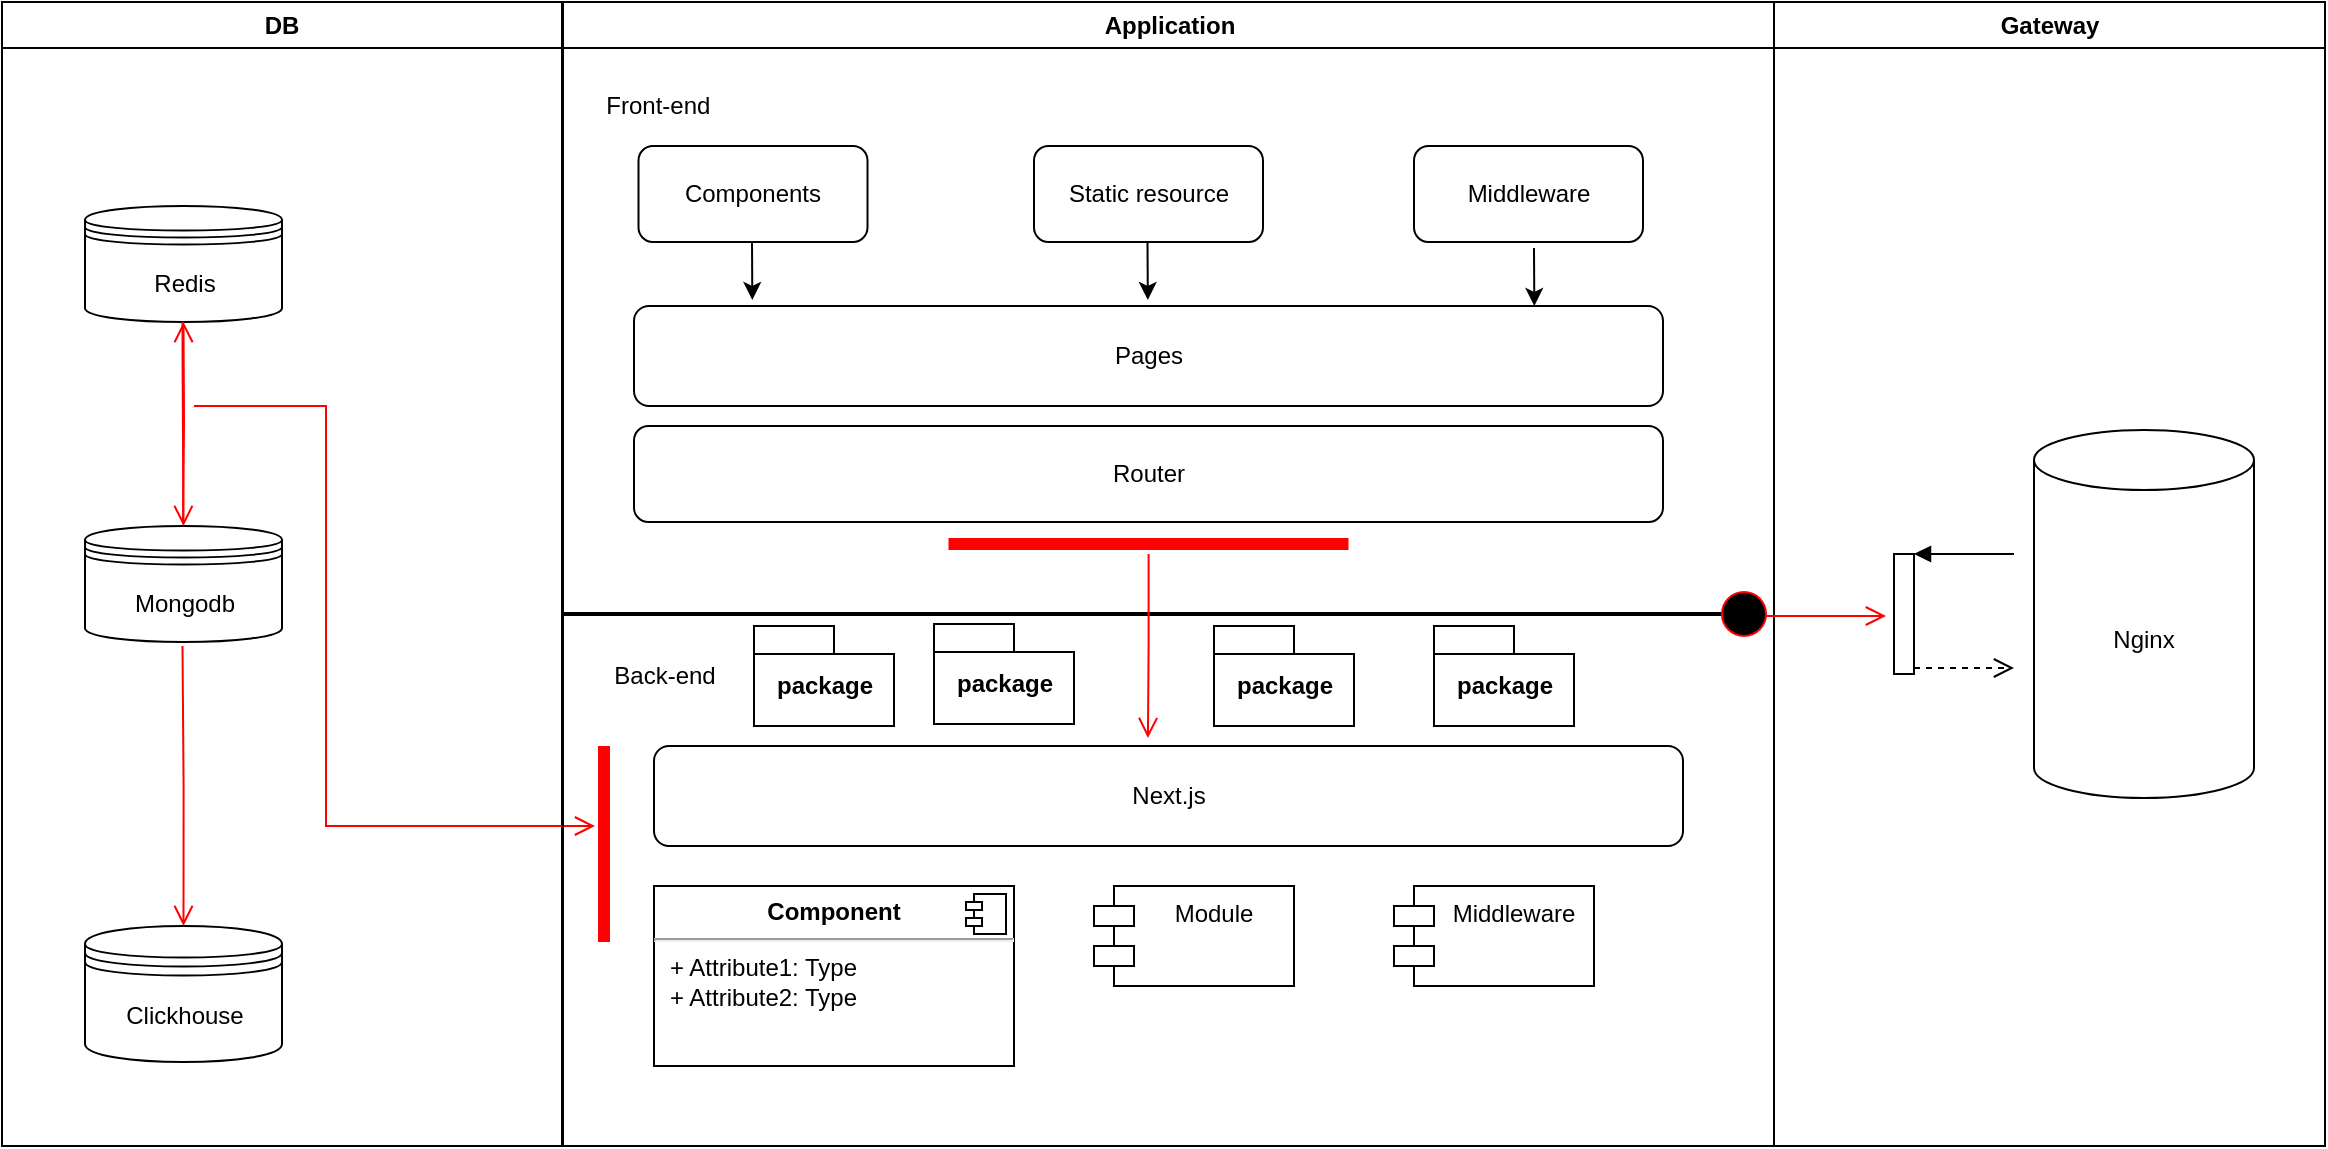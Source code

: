 <mxfile version="20.2.3" type="github">
  <diagram name="Page-1" id="e7e014a7-5840-1c2e-5031-d8a46d1fe8dd">
    <mxGraphModel dx="2006" dy="1128" grid="1" gridSize="10" guides="1" tooltips="1" connect="1" arrows="1" fold="1" page="1" pageScale="1" pageWidth="1920" pageHeight="1200" background="none" math="0" shadow="0">
      <root>
        <mxCell id="0" />
        <mxCell id="1" parent="0" />
        <mxCell id="2" value="DB" style="swimlane;whiteSpace=wrap" parent="1" vertex="1">
          <mxGeometry x="164" y="128" width="280" height="572" as="geometry" />
        </mxCell>
        <mxCell id="wkmeNPRVQZwcSyjmbqJn-61" value="Mongodb" style="shape=datastore;whiteSpace=wrap;html=1;" vertex="1" parent="2">
          <mxGeometry x="41.5" y="262" width="98.5" height="58" as="geometry" />
        </mxCell>
        <mxCell id="wkmeNPRVQZwcSyjmbqJn-62" value="Clickhouse" style="shape=datastore;whiteSpace=wrap;html=1;" vertex="1" parent="2">
          <mxGeometry x="41.5" y="462" width="98.5" height="68" as="geometry" />
        </mxCell>
        <mxCell id="wkmeNPRVQZwcSyjmbqJn-63" value="Redis" style="shape=datastore;whiteSpace=wrap;html=1;" vertex="1" parent="2">
          <mxGeometry x="41.5" y="102" width="98.5" height="58" as="geometry" />
        </mxCell>
        <mxCell id="wkmeNPRVQZwcSyjmbqJn-123" value="" style="edgeStyle=orthogonalEdgeStyle;html=1;verticalAlign=bottom;endArrow=open;endSize=8;strokeColor=#ff0000;rounded=0;entryX=0.5;entryY=0;entryDx=0;entryDy=0;" edge="1" parent="2">
          <mxGeometry relative="1" as="geometry">
            <mxPoint x="90.75" y="262" as="targetPoint" />
            <mxPoint x="90.25" y="160" as="sourcePoint" />
            <Array as="points">
              <mxPoint x="90" y="182" />
              <mxPoint x="90" y="182" />
            </Array>
          </mxGeometry>
        </mxCell>
        <mxCell id="wkmeNPRVQZwcSyjmbqJn-127" value="" style="edgeStyle=orthogonalEdgeStyle;html=1;verticalAlign=bottom;endArrow=open;endSize=8;strokeColor=#ff0000;rounded=0;entryX=0.5;entryY=0;entryDx=0;entryDy=0;" edge="1" parent="2" target="wkmeNPRVQZwcSyjmbqJn-62">
          <mxGeometry relative="1" as="geometry">
            <mxPoint x="90.25" y="382" as="targetPoint" />
            <mxPoint x="90.25" y="322" as="sourcePoint" />
          </mxGeometry>
        </mxCell>
        <mxCell id="wkmeNPRVQZwcSyjmbqJn-136" value="" style="edgeStyle=orthogonalEdgeStyle;html=1;verticalAlign=bottom;endArrow=open;endSize=8;strokeColor=#ff0000;rounded=0;" edge="1" parent="2" target="wkmeNPRVQZwcSyjmbqJn-63">
          <mxGeometry relative="1" as="geometry">
            <mxPoint x="101.5" y="169" as="targetPoint" />
            <mxPoint x="90.5" y="261" as="sourcePoint" />
          </mxGeometry>
        </mxCell>
        <mxCell id="wkmeNPRVQZwcSyjmbqJn-138" value="" style="edgeStyle=orthogonalEdgeStyle;html=1;align=left;verticalAlign=bottom;endArrow=open;endSize=8;strokeColor=#ff0000;rounded=0;" edge="1" parent="2">
          <mxGeometry x="-1" relative="1" as="geometry">
            <mxPoint x="296.5" y="412" as="targetPoint" />
            <mxPoint x="96" y="202" as="sourcePoint" />
            <Array as="points">
              <mxPoint x="162" y="202" />
              <mxPoint x="162" y="412" />
              <mxPoint x="296" y="412" />
            </Array>
          </mxGeometry>
        </mxCell>
        <mxCell id="3" value="Application" style="swimlane;whiteSpace=wrap" parent="1" vertex="1">
          <mxGeometry x="444.5" y="128" width="605.5" height="572" as="geometry" />
        </mxCell>
        <mxCell id="wkmeNPRVQZwcSyjmbqJn-80" value="" style="line;strokeWidth=2;html=1;" vertex="1" parent="3">
          <mxGeometry y="301" width="590" height="10" as="geometry" />
        </mxCell>
        <mxCell id="wkmeNPRVQZwcSyjmbqJn-81" value="&amp;nbsp;Front-end" style="text;html=1;align=center;verticalAlign=middle;resizable=0;points=[];autosize=1;strokeColor=none;fillColor=none;" vertex="1" parent="3">
          <mxGeometry x="5.5" y="37" width="80" height="30" as="geometry" />
        </mxCell>
        <mxCell id="wkmeNPRVQZwcSyjmbqJn-82" value="Back-end" style="text;html=1;align=center;verticalAlign=middle;resizable=0;points=[];autosize=1;strokeColor=none;fillColor=none;" vertex="1" parent="3">
          <mxGeometry x="15.5" y="322" width="70" height="30" as="geometry" />
        </mxCell>
        <mxCell id="wkmeNPRVQZwcSyjmbqJn-84" value="Components" style="rounded=1;whiteSpace=wrap;html=1;" vertex="1" parent="3">
          <mxGeometry x="37.75" y="72" width="114.5" height="48" as="geometry" />
        </mxCell>
        <mxCell id="wkmeNPRVQZwcSyjmbqJn-85" value="Pages" style="rounded=1;whiteSpace=wrap;html=1;" vertex="1" parent="3">
          <mxGeometry x="35.5" y="152" width="514.5" height="50" as="geometry" />
        </mxCell>
        <mxCell id="wkmeNPRVQZwcSyjmbqJn-86" value="Static resource" style="rounded=1;whiteSpace=wrap;html=1;" vertex="1" parent="3">
          <mxGeometry x="235.5" y="72" width="114.5" height="48" as="geometry" />
        </mxCell>
        <mxCell id="wkmeNPRVQZwcSyjmbqJn-88" value="&lt;span style=&quot;&quot;&gt;Middleware&lt;/span&gt;" style="rounded=1;whiteSpace=wrap;html=1;" vertex="1" parent="3">
          <mxGeometry x="425.5" y="72" width="114.5" height="48" as="geometry" />
        </mxCell>
        <mxCell id="wkmeNPRVQZwcSyjmbqJn-89" value="Router" style="rounded=1;whiteSpace=wrap;html=1;" vertex="1" parent="3">
          <mxGeometry x="35.5" y="212" width="514.5" height="48" as="geometry" />
        </mxCell>
        <mxCell id="wkmeNPRVQZwcSyjmbqJn-93" value="" style="endArrow=classic;html=1;rounded=0;entryX=0.115;entryY=-0.06;entryDx=0;entryDy=0;entryPerimeter=0;" edge="1" parent="3" target="wkmeNPRVQZwcSyjmbqJn-85">
          <mxGeometry width="50" height="50" relative="1" as="geometry">
            <mxPoint x="94.5" y="120" as="sourcePoint" />
            <mxPoint x="95.5" y="142" as="targetPoint" />
          </mxGeometry>
        </mxCell>
        <mxCell id="wkmeNPRVQZwcSyjmbqJn-94" value="" style="endArrow=classic;html=1;rounded=0;entryX=0.115;entryY=-0.06;entryDx=0;entryDy=0;entryPerimeter=0;" edge="1" parent="3">
          <mxGeometry width="50" height="50" relative="1" as="geometry">
            <mxPoint x="292.25" y="120" as="sourcePoint" />
            <mxPoint x="292.418" y="149" as="targetPoint" />
          </mxGeometry>
        </mxCell>
        <mxCell id="wkmeNPRVQZwcSyjmbqJn-102" value="" style="endArrow=classic;html=1;rounded=0;entryX=0.115;entryY=-0.06;entryDx=0;entryDy=0;entryPerimeter=0;" edge="1" parent="3">
          <mxGeometry width="50" height="50" relative="1" as="geometry">
            <mxPoint x="485.5" y="123" as="sourcePoint" />
            <mxPoint x="485.668" y="152" as="targetPoint" />
          </mxGeometry>
        </mxCell>
        <mxCell id="wkmeNPRVQZwcSyjmbqJn-120" value="" style="shape=line;html=1;strokeWidth=6;strokeColor=#ff0000;" vertex="1" parent="3">
          <mxGeometry x="192.75" y="266" width="200" height="10" as="geometry" />
        </mxCell>
        <mxCell id="wkmeNPRVQZwcSyjmbqJn-121" value="" style="edgeStyle=orthogonalEdgeStyle;html=1;verticalAlign=bottom;endArrow=open;endSize=8;strokeColor=#ff0000;rounded=0;entryX=0.48;entryY=-0.08;entryDx=0;entryDy=0;entryPerimeter=0;" edge="1" source="wkmeNPRVQZwcSyjmbqJn-120" parent="3" target="wkmeNPRVQZwcSyjmbqJn-157">
          <mxGeometry relative="1" as="geometry">
            <mxPoint x="292.75" y="346" as="targetPoint" />
          </mxGeometry>
        </mxCell>
        <mxCell id="wkmeNPRVQZwcSyjmbqJn-131" value="" style="shape=line;html=1;strokeWidth=6;strokeColor=#ff0000;direction=south;" vertex="1" parent="3">
          <mxGeometry x="15.5" y="372" width="10" height="98" as="geometry" />
        </mxCell>
        <mxCell id="wkmeNPRVQZwcSyjmbqJn-157" value="Next.js" style="rounded=1;whiteSpace=wrap;html=1;" vertex="1" parent="3">
          <mxGeometry x="45.5" y="372" width="514.5" height="50" as="geometry" />
        </mxCell>
        <mxCell id="wkmeNPRVQZwcSyjmbqJn-158" value="Module" style="shape=module;align=left;spacingLeft=20;align=center;verticalAlign=top;" vertex="1" parent="3">
          <mxGeometry x="265.5" y="442" width="100" height="50" as="geometry" />
        </mxCell>
        <mxCell id="wkmeNPRVQZwcSyjmbqJn-160" value="package" style="shape=folder;fontStyle=1;spacingTop=10;tabWidth=40;tabHeight=14;tabPosition=left;html=1;" vertex="1" parent="3">
          <mxGeometry x="95.5" y="312" width="70" height="50" as="geometry" />
        </mxCell>
        <mxCell id="wkmeNPRVQZwcSyjmbqJn-161" value="&lt;p style=&quot;margin:0px;margin-top:6px;text-align:center;&quot;&gt;&lt;b&gt;Component&lt;/b&gt;&lt;/p&gt;&lt;hr/&gt;&lt;p style=&quot;margin:0px;margin-left:8px;&quot;&gt;+ Attribute1: Type&lt;br/&gt;+ Attribute2: Type&lt;/p&gt;" style="align=left;overflow=fill;html=1;dropTarget=0;" vertex="1" parent="3">
          <mxGeometry x="45.5" y="442" width="180" height="90" as="geometry" />
        </mxCell>
        <mxCell id="wkmeNPRVQZwcSyjmbqJn-162" value="" style="shape=component;jettyWidth=8;jettyHeight=4;" vertex="1" parent="wkmeNPRVQZwcSyjmbqJn-161">
          <mxGeometry x="1" width="20" height="20" relative="1" as="geometry">
            <mxPoint x="-24" y="4" as="offset" />
          </mxGeometry>
        </mxCell>
        <mxCell id="wkmeNPRVQZwcSyjmbqJn-163" value="package" style="shape=folder;fontStyle=1;spacingTop=10;tabWidth=40;tabHeight=14;tabPosition=left;html=1;" vertex="1" parent="3">
          <mxGeometry x="325.5" y="312" width="70" height="50" as="geometry" />
        </mxCell>
        <mxCell id="wkmeNPRVQZwcSyjmbqJn-164" value="package" style="shape=folder;fontStyle=1;spacingTop=10;tabWidth=40;tabHeight=14;tabPosition=left;html=1;" vertex="1" parent="3">
          <mxGeometry x="185.5" y="311" width="70" height="50" as="geometry" />
        </mxCell>
        <mxCell id="wkmeNPRVQZwcSyjmbqJn-168" value="package" style="shape=folder;fontStyle=1;spacingTop=10;tabWidth=40;tabHeight=14;tabPosition=left;html=1;" vertex="1" parent="3">
          <mxGeometry x="435.5" y="312" width="70" height="50" as="geometry" />
        </mxCell>
        <mxCell id="wkmeNPRVQZwcSyjmbqJn-171" value="" style="ellipse;html=1;shape=startState;fillColor=#000000;strokeColor=#ff0000;" vertex="1" parent="3">
          <mxGeometry x="575.5" y="291" width="30" height="30" as="geometry" />
        </mxCell>
        <mxCell id="wkmeNPRVQZwcSyjmbqJn-177" value="Middleware" style="shape=module;align=left;spacingLeft=20;align=center;verticalAlign=top;" vertex="1" parent="3">
          <mxGeometry x="415.5" y="442" width="100" height="50" as="geometry" />
        </mxCell>
        <mxCell id="4" value="Gateway" style="swimlane;whiteSpace=wrap" parent="1" vertex="1">
          <mxGeometry x="1050" y="128" width="275.5" height="572" as="geometry" />
        </mxCell>
        <mxCell id="wkmeNPRVQZwcSyjmbqJn-176" value="" style="edgeStyle=orthogonalEdgeStyle;html=1;verticalAlign=bottom;endArrow=open;endSize=8;strokeColor=#ff0000;rounded=0;" edge="1" parent="4">
          <mxGeometry relative="1" as="geometry">
            <mxPoint x="56" y="307" as="targetPoint" />
            <mxPoint x="-4" y="307" as="sourcePoint" />
          </mxGeometry>
        </mxCell>
        <mxCell id="wkmeNPRVQZwcSyjmbqJn-180" value="" style="html=1;points=[];perimeter=orthogonalPerimeter;" vertex="1" parent="4">
          <mxGeometry x="60" y="276" width="10" height="60" as="geometry" />
        </mxCell>
        <mxCell id="wkmeNPRVQZwcSyjmbqJn-181" value="" style="html=1;verticalAlign=bottom;endArrow=block;entryX=1;entryY=0;rounded=0;" edge="1" target="wkmeNPRVQZwcSyjmbqJn-180" parent="4">
          <mxGeometry relative="1" as="geometry">
            <mxPoint x="120" y="276" as="sourcePoint" />
          </mxGeometry>
        </mxCell>
        <mxCell id="wkmeNPRVQZwcSyjmbqJn-182" value="" style="html=1;verticalAlign=bottom;endArrow=open;dashed=1;endSize=8;exitX=1;exitY=0.95;rounded=0;" edge="1" source="wkmeNPRVQZwcSyjmbqJn-180" parent="4">
          <mxGeometry relative="1" as="geometry">
            <mxPoint x="120" y="333" as="targetPoint" />
          </mxGeometry>
        </mxCell>
        <mxCell id="wkmeNPRVQZwcSyjmbqJn-183" value="Nginx" style="shape=cylinder3;whiteSpace=wrap;html=1;boundedLbl=1;backgroundOutline=1;size=15;" vertex="1" parent="4">
          <mxGeometry x="130" y="214" width="110" height="184" as="geometry" />
        </mxCell>
      </root>
    </mxGraphModel>
  </diagram>
</mxfile>
